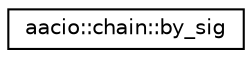 digraph "Graphical Class Hierarchy"
{
  edge [fontname="Helvetica",fontsize="10",labelfontname="Helvetica",labelfontsize="10"];
  node [fontname="Helvetica",fontsize="10",shape=record];
  rankdir="LR";
  Node0 [label="aacio::chain::by_sig",height=0.2,width=0.4,color="black", fillcolor="white", style="filled",URL="$structaacio_1_1chain_1_1by__sig.html"];
}
